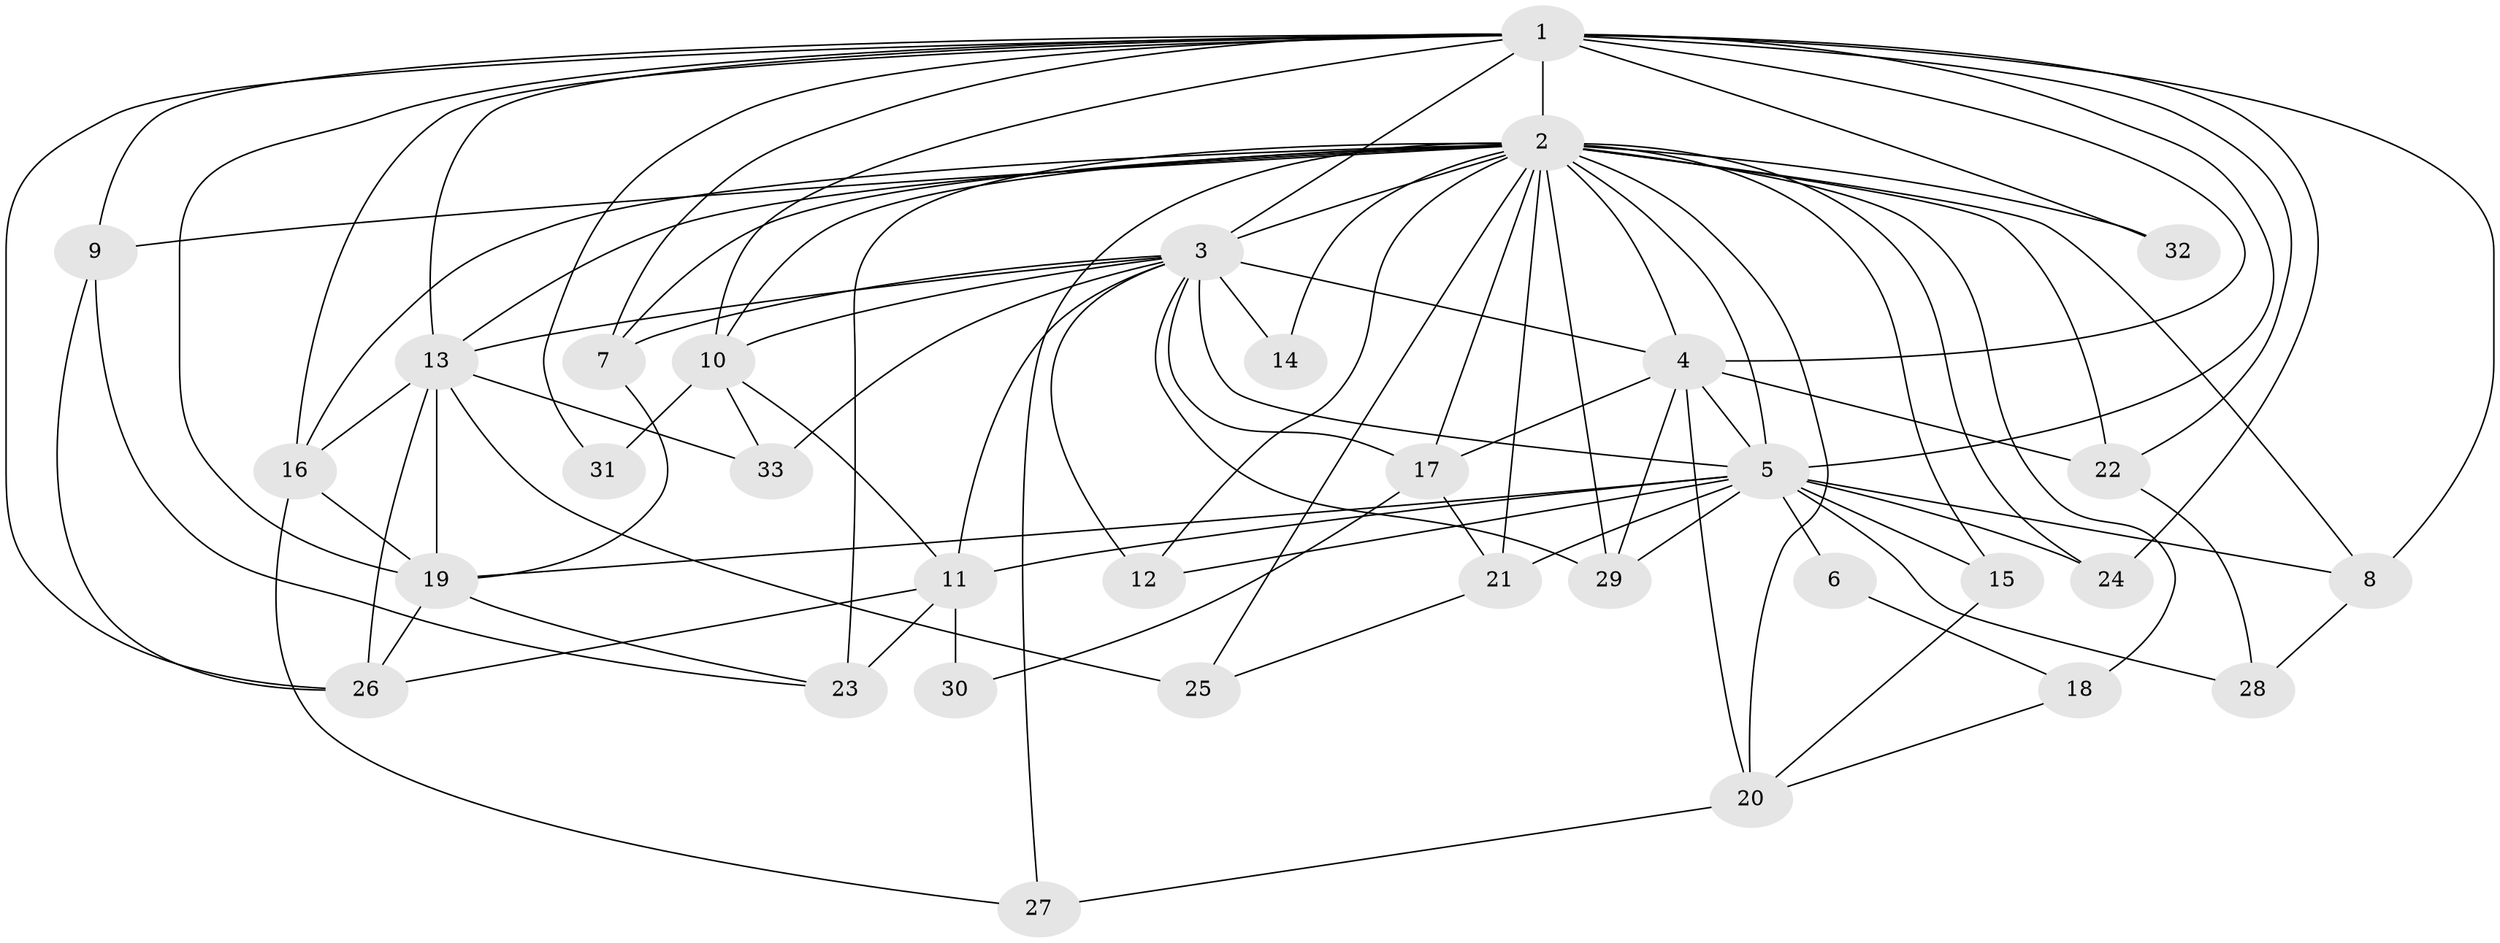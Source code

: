 // original degree distribution, {16: 0.027777777777777776, 28: 0.009259259259259259, 22: 0.009259259259259259, 20: 0.018518518518518517, 21: 0.009259259259259259, 31: 0.009259259259259259, 24: 0.009259259259259259, 4: 0.08333333333333333, 2: 0.5462962962962963, 3: 0.19444444444444445, 5: 0.06481481481481481, 6: 0.009259259259259259, 10: 0.009259259259259259}
// Generated by graph-tools (version 1.1) at 2025/49/03/04/25 22:49:40]
// undirected, 33 vertices, 92 edges
graph export_dot {
  node [color=gray90,style=filled];
  1;
  2;
  3;
  4;
  5;
  6;
  7;
  8;
  9;
  10;
  11;
  12;
  13;
  14;
  15;
  16;
  17;
  18;
  19;
  20;
  21;
  22;
  23;
  24;
  25;
  26;
  27;
  28;
  29;
  30;
  31;
  32;
  33;
  1 -- 2 [weight=9.0];
  1 -- 3 [weight=3.0];
  1 -- 4 [weight=16.0];
  1 -- 5 [weight=3.0];
  1 -- 7 [weight=1.0];
  1 -- 8 [weight=1.0];
  1 -- 9 [weight=1.0];
  1 -- 10 [weight=3.0];
  1 -- 13 [weight=1.0];
  1 -- 16 [weight=2.0];
  1 -- 19 [weight=1.0];
  1 -- 22 [weight=1.0];
  1 -- 24 [weight=2.0];
  1 -- 26 [weight=2.0];
  1 -- 31 [weight=2.0];
  1 -- 32 [weight=1.0];
  2 -- 3 [weight=10.0];
  2 -- 4 [weight=6.0];
  2 -- 5 [weight=6.0];
  2 -- 7 [weight=2.0];
  2 -- 8 [weight=1.0];
  2 -- 9 [weight=1.0];
  2 -- 10 [weight=2.0];
  2 -- 12 [weight=1.0];
  2 -- 13 [weight=3.0];
  2 -- 14 [weight=2.0];
  2 -- 15 [weight=2.0];
  2 -- 16 [weight=6.0];
  2 -- 17 [weight=2.0];
  2 -- 18 [weight=2.0];
  2 -- 20 [weight=3.0];
  2 -- 21 [weight=6.0];
  2 -- 22 [weight=3.0];
  2 -- 23 [weight=3.0];
  2 -- 24 [weight=1.0];
  2 -- 25 [weight=1.0];
  2 -- 27 [weight=1.0];
  2 -- 29 [weight=1.0];
  2 -- 32 [weight=2.0];
  3 -- 4 [weight=2.0];
  3 -- 5 [weight=2.0];
  3 -- 7 [weight=1.0];
  3 -- 10 [weight=5.0];
  3 -- 11 [weight=3.0];
  3 -- 12 [weight=1.0];
  3 -- 13 [weight=1.0];
  3 -- 14 [weight=1.0];
  3 -- 17 [weight=1.0];
  3 -- 29 [weight=1.0];
  3 -- 33 [weight=2.0];
  4 -- 5 [weight=1.0];
  4 -- 17 [weight=1.0];
  4 -- 20 [weight=1.0];
  4 -- 22 [weight=1.0];
  4 -- 29 [weight=1.0];
  5 -- 6 [weight=1.0];
  5 -- 8 [weight=1.0];
  5 -- 11 [weight=1.0];
  5 -- 12 [weight=1.0];
  5 -- 15 [weight=1.0];
  5 -- 19 [weight=1.0];
  5 -- 21 [weight=2.0];
  5 -- 24 [weight=1.0];
  5 -- 28 [weight=1.0];
  5 -- 29 [weight=1.0];
  6 -- 18 [weight=1.0];
  7 -- 19 [weight=1.0];
  8 -- 28 [weight=1.0];
  9 -- 23 [weight=1.0];
  9 -- 26 [weight=1.0];
  10 -- 11 [weight=1.0];
  10 -- 31 [weight=1.0];
  10 -- 33 [weight=1.0];
  11 -- 23 [weight=1.0];
  11 -- 26 [weight=1.0];
  11 -- 30 [weight=1.0];
  13 -- 16 [weight=1.0];
  13 -- 19 [weight=3.0];
  13 -- 25 [weight=2.0];
  13 -- 26 [weight=1.0];
  13 -- 33 [weight=1.0];
  15 -- 20 [weight=1.0];
  16 -- 19 [weight=1.0];
  16 -- 27 [weight=1.0];
  17 -- 21 [weight=1.0];
  17 -- 30 [weight=1.0];
  18 -- 20 [weight=1.0];
  19 -- 23 [weight=1.0];
  19 -- 26 [weight=1.0];
  20 -- 27 [weight=1.0];
  21 -- 25 [weight=1.0];
  22 -- 28 [weight=1.0];
}
